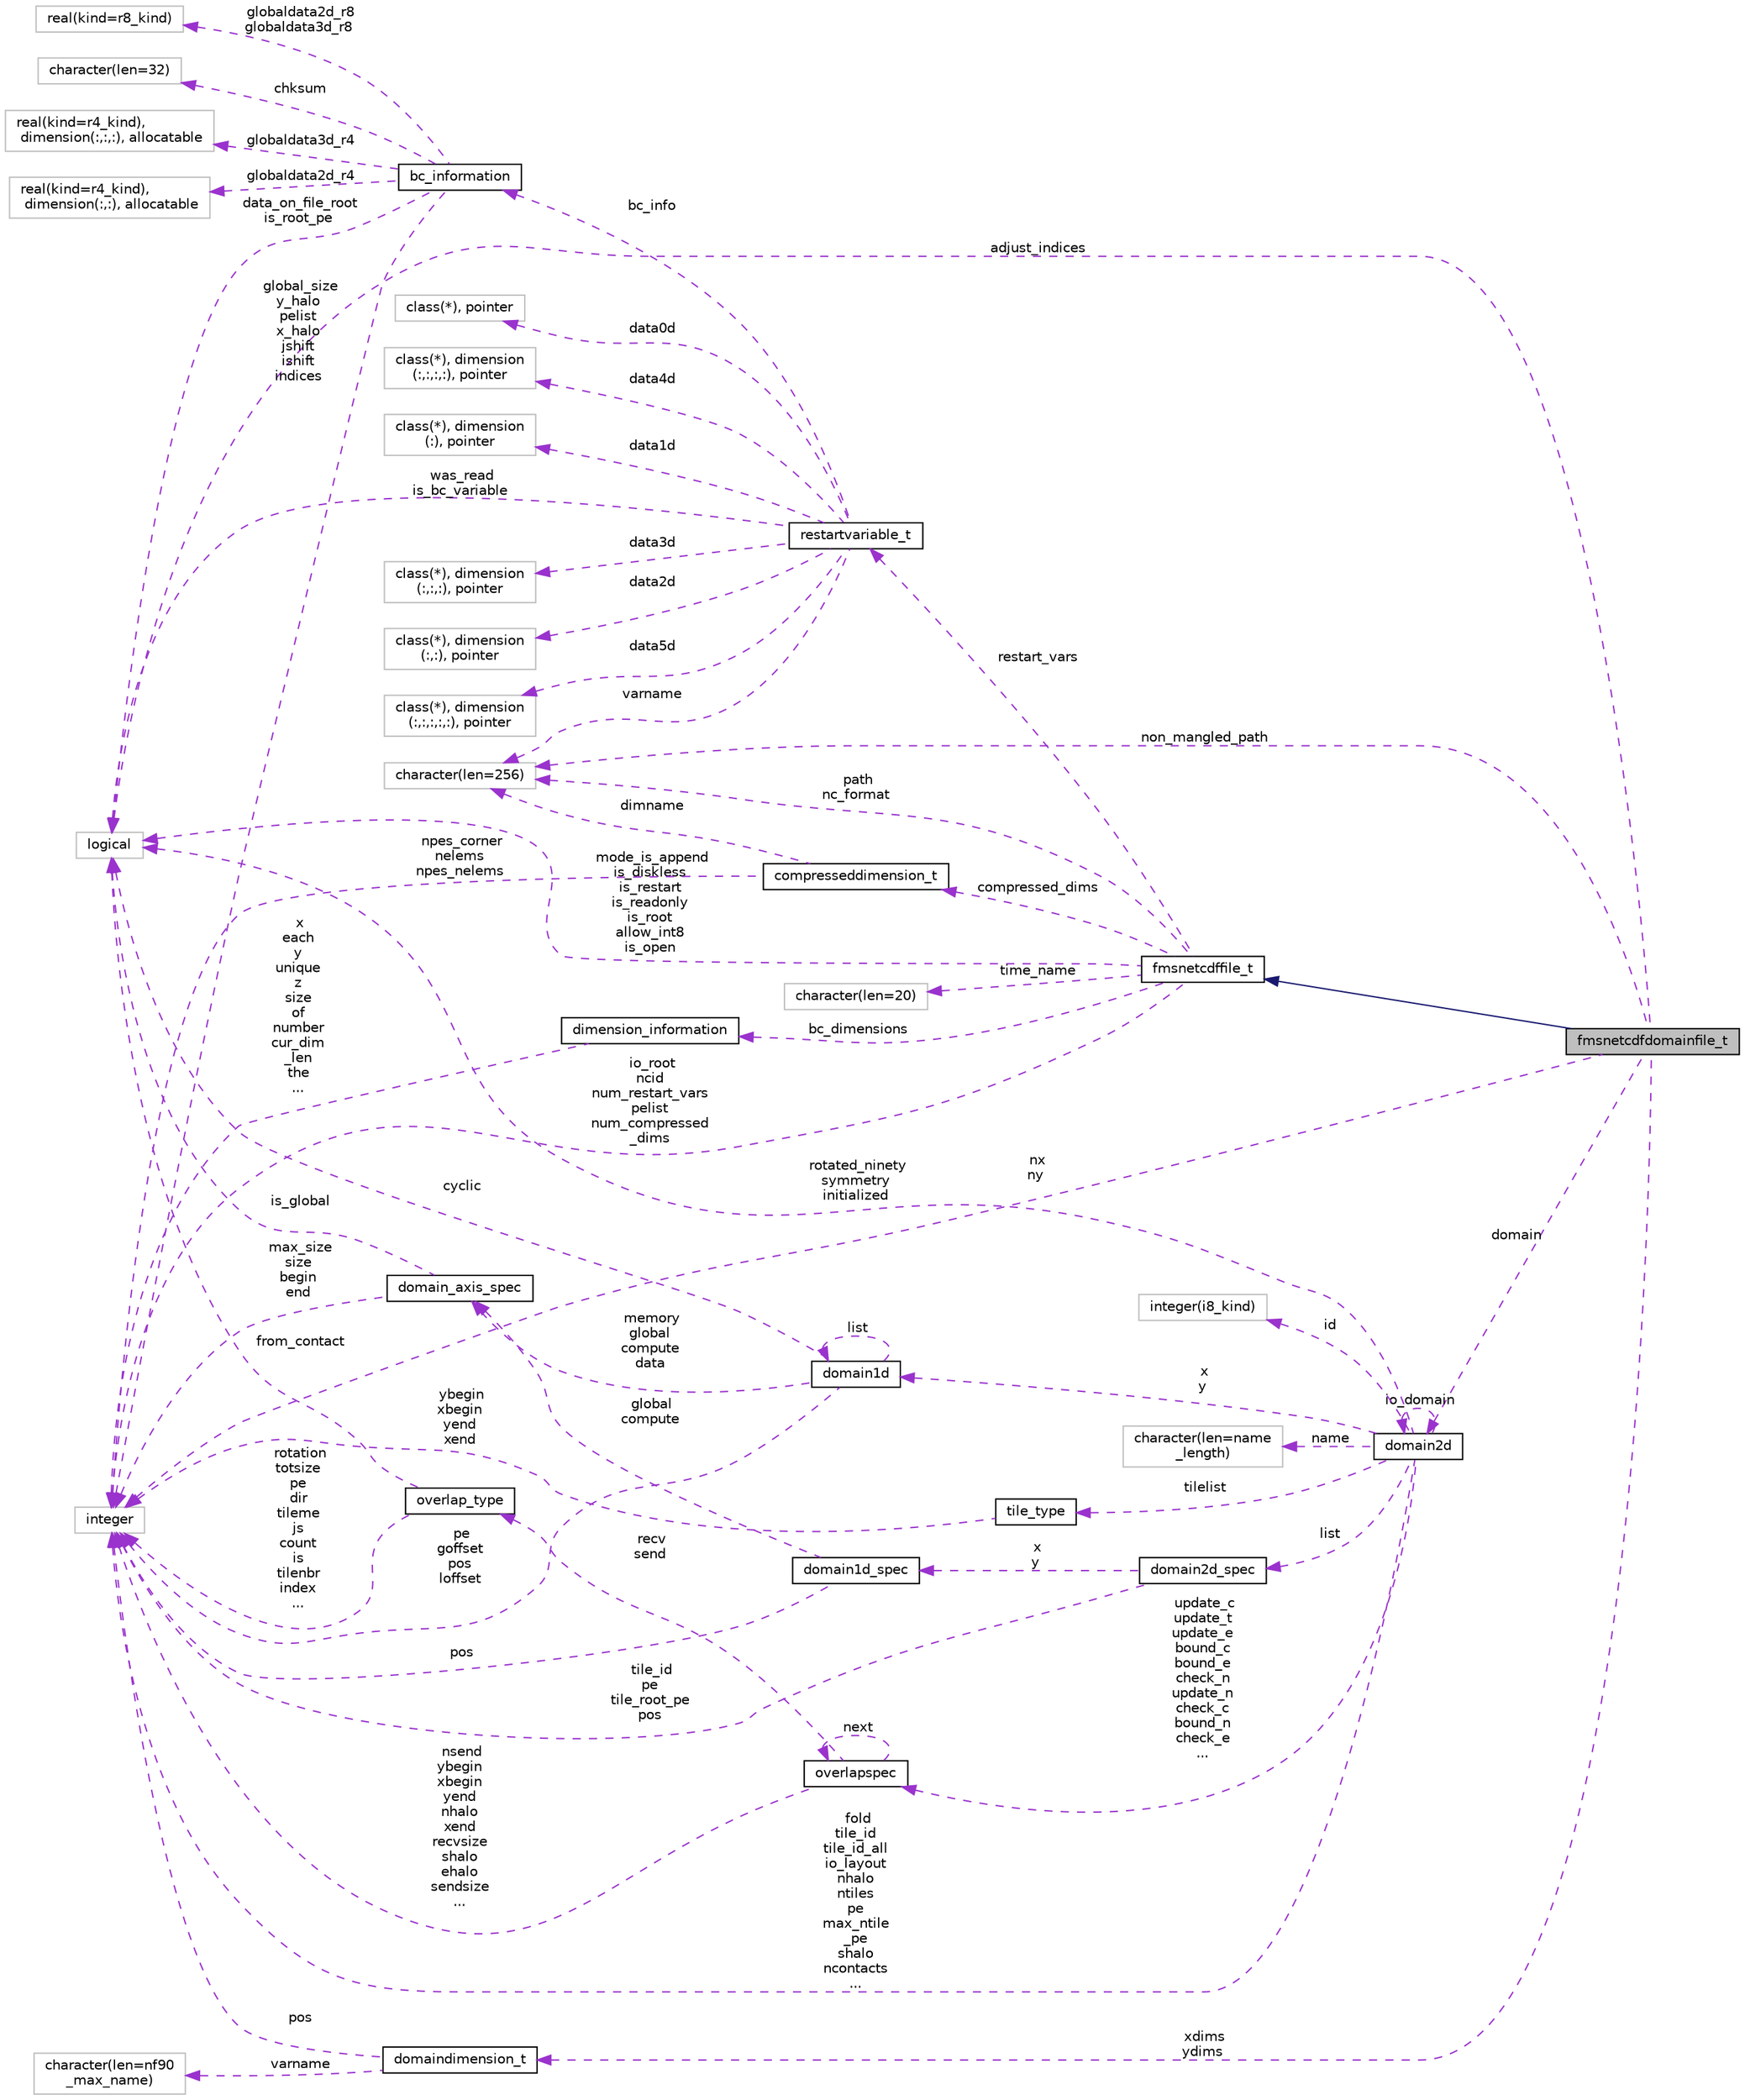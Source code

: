 digraph "fmsnetcdfdomainfile_t"
{
 // INTERACTIVE_SVG=YES
 // LATEX_PDF_SIZE
  edge [fontname="Helvetica",fontsize="10",labelfontname="Helvetica",labelfontsize="10"];
  node [fontname="Helvetica",fontsize="10",shape=record];
  rankdir="LR";
  Node1 [label="fmsnetcdfdomainfile_t",height=0.2,width=0.4,color="black", fillcolor="grey75", style="filled", fontcolor="black",tooltip="netcdf domain file type."];
  Node2 -> Node1 [dir="back",color="midnightblue",fontsize="10",style="solid",fontname="Helvetica"];
  Node2 [label="fmsnetcdffile_t",height=0.2,width=0.4,color="black", fillcolor="white", style="filled",URL="$group__netcdf__io__mod.html#structnetcdf__io__mod_1_1fmsnetcdffile__t",tooltip="Netcdf file type."];
  Node3 -> Node2 [dir="back",color="darkorchid3",fontsize="10",style="dashed",label=" mode_is_append\nis_diskless\nis_restart\nis_readonly\nis_root\nallow_int8\nis_open" ,fontname="Helvetica"];
  Node3 [label="logical",height=0.2,width=0.4,color="grey75", fillcolor="white", style="filled",tooltip=" "];
  Node4 -> Node2 [dir="back",color="darkorchid3",fontsize="10",style="dashed",label=" path\nnc_format" ,fontname="Helvetica"];
  Node4 [label="character(len=256)",height=0.2,width=0.4,color="grey75", fillcolor="white", style="filled",tooltip=" "];
  Node5 -> Node2 [dir="back",color="darkorchid3",fontsize="10",style="dashed",label=" time_name" ,fontname="Helvetica"];
  Node5 [label="character(len=20)",height=0.2,width=0.4,color="grey75", fillcolor="white", style="filled",tooltip=" "];
  Node6 -> Node2 [dir="back",color="darkorchid3",fontsize="10",style="dashed",label=" compressed_dims" ,fontname="Helvetica"];
  Node6 [label="compresseddimension_t",height=0.2,width=0.4,color="black", fillcolor="white", style="filled",URL="$group__netcdf__io__mod.html#structnetcdf__io__mod_1_1compresseddimension__t",tooltip="Compressed dimension."];
  Node4 -> Node6 [dir="back",color="darkorchid3",fontsize="10",style="dashed",label=" dimname" ,fontname="Helvetica"];
  Node7 -> Node6 [dir="back",color="darkorchid3",fontsize="10",style="dashed",label=" npes_corner\nnelems\nnpes_nelems" ,fontname="Helvetica"];
  Node7 [label="integer",height=0.2,width=0.4,color="grey75", fillcolor="white", style="filled",tooltip=" "];
  Node8 -> Node2 [dir="back",color="darkorchid3",fontsize="10",style="dashed",label=" bc_dimensions" ,fontname="Helvetica"];
  Node8 [label="dimension_information",height=0.2,width=0.4,color="black", fillcolor="white", style="filled",URL="$group__netcdf__io__mod.html#structnetcdf__io__mod_1_1dimension__information",tooltip="information about the current dimensions for regional restart variables"];
  Node7 -> Node8 [dir="back",color="darkorchid3",fontsize="10",style="dashed",label=" x\neach\ny\nunique\nz\nsize\nof\nnumber\ncur_dim\l_len\nthe\n..." ,fontname="Helvetica"];
  Node9 -> Node2 [dir="back",color="darkorchid3",fontsize="10",style="dashed",label=" restart_vars" ,fontname="Helvetica"];
  Node9 [label="restartvariable_t",height=0.2,width=0.4,color="black", fillcolor="white", style="filled",URL="$group__netcdf__io__mod.html#structnetcdf__io__mod_1_1restartvariable__t",tooltip="Restart variable."];
  Node3 -> Node9 [dir="back",color="darkorchid3",fontsize="10",style="dashed",label=" was_read\nis_bc_variable" ,fontname="Helvetica"];
  Node10 -> Node9 [dir="back",color="darkorchid3",fontsize="10",style="dashed",label=" data3d" ,fontname="Helvetica"];
  Node10 [label="class(*), dimension\l(:,:,:), pointer",height=0.2,width=0.4,color="grey75", fillcolor="white", style="filled",tooltip=" "];
  Node11 -> Node9 [dir="back",color="darkorchid3",fontsize="10",style="dashed",label=" data2d" ,fontname="Helvetica"];
  Node11 [label="class(*), dimension\l(:,:), pointer",height=0.2,width=0.4,color="grey75", fillcolor="white", style="filled",tooltip=" "];
  Node12 -> Node9 [dir="back",color="darkorchid3",fontsize="10",style="dashed",label=" data5d" ,fontname="Helvetica"];
  Node12 [label="class(*), dimension\l(:,:,:,:,:), pointer",height=0.2,width=0.4,color="grey75", fillcolor="white", style="filled",tooltip=" "];
  Node13 -> Node9 [dir="back",color="darkorchid3",fontsize="10",style="dashed",label=" data0d" ,fontname="Helvetica"];
  Node13 [label="class(*), pointer",height=0.2,width=0.4,color="grey75", fillcolor="white", style="filled",tooltip=" "];
  Node4 -> Node9 [dir="back",color="darkorchid3",fontsize="10",style="dashed",label=" varname" ,fontname="Helvetica"];
  Node14 -> Node9 [dir="back",color="darkorchid3",fontsize="10",style="dashed",label=" data4d" ,fontname="Helvetica"];
  Node14 [label="class(*), dimension\l(:,:,:,:), pointer",height=0.2,width=0.4,color="grey75", fillcolor="white", style="filled",tooltip=" "];
  Node15 -> Node9 [dir="back",color="darkorchid3",fontsize="10",style="dashed",label=" data1d" ,fontname="Helvetica"];
  Node15 [label="class(*), dimension\l(:), pointer",height=0.2,width=0.4,color="grey75", fillcolor="white", style="filled",tooltip=" "];
  Node16 -> Node9 [dir="back",color="darkorchid3",fontsize="10",style="dashed",label=" bc_info" ,fontname="Helvetica"];
  Node16 [label="bc_information",height=0.2,width=0.4,color="black", fillcolor="white", style="filled",URL="$group__netcdf__io__mod.html#structnetcdf__io__mod_1_1bc__information",tooltip="information needed fr regional restart variables"];
  Node3 -> Node16 [dir="back",color="darkorchid3",fontsize="10",style="dashed",label=" data_on_file_root\nis_root_pe" ,fontname="Helvetica"];
  Node17 -> Node16 [dir="back",color="darkorchid3",fontsize="10",style="dashed",label=" globaldata2d_r8\nglobaldata3d_r8" ,fontname="Helvetica"];
  Node17 [label="real(kind=r8_kind)",height=0.2,width=0.4,color="grey75", fillcolor="white", style="filled",tooltip=" "];
  Node18 -> Node16 [dir="back",color="darkorchid3",fontsize="10",style="dashed",label=" chksum" ,fontname="Helvetica"];
  Node18 [label="character(len=32)",height=0.2,width=0.4,color="grey75", fillcolor="white", style="filled",tooltip=" "];
  Node7 -> Node16 [dir="back",color="darkorchid3",fontsize="10",style="dashed",label=" global_size\ny_halo\npelist\nx_halo\njshift\nishift\nindices" ,fontname="Helvetica"];
  Node19 -> Node16 [dir="back",color="darkorchid3",fontsize="10",style="dashed",label=" globaldata3d_r4" ,fontname="Helvetica"];
  Node19 [label="real(kind=r4_kind),\l dimension(:,:,:), allocatable",height=0.2,width=0.4,color="grey75", fillcolor="white", style="filled",tooltip=" "];
  Node20 -> Node16 [dir="back",color="darkorchid3",fontsize="10",style="dashed",label=" globaldata2d_r4" ,fontname="Helvetica"];
  Node20 [label="real(kind=r4_kind),\l dimension(:,:), allocatable",height=0.2,width=0.4,color="grey75", fillcolor="white", style="filled",tooltip=" "];
  Node7 -> Node2 [dir="back",color="darkorchid3",fontsize="10",style="dashed",label=" io_root\nncid\nnum_restart_vars\npelist\nnum_compressed\l_dims" ,fontname="Helvetica"];
  Node3 -> Node1 [dir="back",color="darkorchid3",fontsize="10",style="dashed",label=" adjust_indices" ,fontname="Helvetica"];
  Node21 -> Node1 [dir="back",color="darkorchid3",fontsize="10",style="dashed",label=" xdims\nydims" ,fontname="Helvetica"];
  Node21 [label="domaindimension_t",height=0.2,width=0.4,color="black", fillcolor="white", style="filled",URL="$group__fms__netcdf__domain__io__mod.html#structfms__netcdf__domain__io__mod_1_1domaindimension__t",tooltip="Domain variable."];
  Node22 -> Node21 [dir="back",color="darkorchid3",fontsize="10",style="dashed",label=" varname" ,fontname="Helvetica"];
  Node22 [label="character(len=nf90\l_max_name)",height=0.2,width=0.4,color="grey75", fillcolor="white", style="filled",tooltip=" "];
  Node7 -> Node21 [dir="back",color="darkorchid3",fontsize="10",style="dashed",label=" pos" ,fontname="Helvetica"];
  Node23 -> Node1 [dir="back",color="darkorchid3",fontsize="10",style="dashed",label=" domain" ,fontname="Helvetica"];
  Node23 [label="domain2d",height=0.2,width=0.4,color="black", fillcolor="white", style="filled",URL="$group__mpp__domains__mod.html#structmpp__domains__mod_1_1domain2d",tooltip="The domain2D type contains all the necessary information to define the global, compute and data domai..."];
  Node3 -> Node23 [dir="back",color="darkorchid3",fontsize="10",style="dashed",label=" rotated_ninety\nsymmetry\ninitialized" ,fontname="Helvetica"];
  Node24 -> Node23 [dir="back",color="darkorchid3",fontsize="10",style="dashed",label=" x\ny" ,fontname="Helvetica"];
  Node24 [label="domain1d",height=0.2,width=0.4,color="black", fillcolor="white", style="filled",URL="$group__mpp__domains__mod.html#structmpp__domains__mod_1_1domain1d",tooltip="One dimensional domain used to manage shared data access between pes."];
  Node3 -> Node24 [dir="back",color="darkorchid3",fontsize="10",style="dashed",label=" cyclic" ,fontname="Helvetica"];
  Node24 -> Node24 [dir="back",color="darkorchid3",fontsize="10",style="dashed",label=" list" ,fontname="Helvetica"];
  Node25 -> Node24 [dir="back",color="darkorchid3",fontsize="10",style="dashed",label=" memory\nglobal\ncompute\ndata" ,fontname="Helvetica"];
  Node25 [label="domain_axis_spec",height=0.2,width=0.4,color="black", fillcolor="white", style="filled",URL="$group__mpp__domains__mod.html#structmpp__domains__mod_1_1domain__axis__spec",tooltip="Used to specify index limits along an axis of a domain."];
  Node3 -> Node25 [dir="back",color="darkorchid3",fontsize="10",style="dashed",label=" is_global" ,fontname="Helvetica"];
  Node7 -> Node25 [dir="back",color="darkorchid3",fontsize="10",style="dashed",label=" max_size\nsize\nbegin\nend" ,fontname="Helvetica"];
  Node7 -> Node24 [dir="back",color="darkorchid3",fontsize="10",style="dashed",label=" pe\ngoffset\npos\nloffset" ,fontname="Helvetica"];
  Node26 -> Node23 [dir="back",color="darkorchid3",fontsize="10",style="dashed",label=" id" ,fontname="Helvetica"];
  Node26 [label="integer(i8_kind)",height=0.2,width=0.4,color="grey75", fillcolor="white", style="filled",tooltip=" "];
  Node23 -> Node23 [dir="back",color="darkorchid3",fontsize="10",style="dashed",label=" io_domain" ,fontname="Helvetica"];
  Node27 -> Node23 [dir="back",color="darkorchid3",fontsize="10",style="dashed",label=" update_c\nupdate_t\nupdate_e\nbound_c\nbound_e\ncheck_n\nupdate_n\ncheck_c\nbound_n\ncheck_e\n..." ,fontname="Helvetica"];
  Node27 [label="overlapspec",height=0.2,width=0.4,color="black", fillcolor="white", style="filled",URL="$group__mpp__domains__mod.html#structmpp__domains__mod_1_1overlapspec",tooltip="Private type for overlap specifications."];
  Node28 -> Node27 [dir="back",color="darkorchid3",fontsize="10",style="dashed",label=" recv\nsend" ,fontname="Helvetica"];
  Node28 [label="overlap_type",height=0.2,width=0.4,color="black", fillcolor="white", style="filled",URL="$group__mpp__domains__mod.html#structmpp__domains__mod_1_1overlap__type",tooltip="Type for overlapping data."];
  Node3 -> Node28 [dir="back",color="darkorchid3",fontsize="10",style="dashed",label=" from_contact" ,fontname="Helvetica"];
  Node7 -> Node28 [dir="back",color="darkorchid3",fontsize="10",style="dashed",label=" rotation\ntotsize\npe\ndir\ntileme\njs\ncount\nis\ntilenbr\nindex\n..." ,fontname="Helvetica"];
  Node27 -> Node27 [dir="back",color="darkorchid3",fontsize="10",style="dashed",label=" next" ,fontname="Helvetica"];
  Node7 -> Node27 [dir="back",color="darkorchid3",fontsize="10",style="dashed",label=" nsend\nybegin\nxbegin\nyend\nnhalo\nxend\nrecvsize\nshalo\nehalo\nsendsize\n..." ,fontname="Helvetica"];
  Node29 -> Node23 [dir="back",color="darkorchid3",fontsize="10",style="dashed",label=" list" ,fontname="Helvetica"];
  Node29 [label="domain2d_spec",height=0.2,width=0.4,color="black", fillcolor="white", style="filled",URL="$group__mpp__domains__mod.html#structmpp__domains__mod_1_1domain2d__spec",tooltip="Private type to specify multiple index limits and pe information for a 2D domain."];
  Node30 -> Node29 [dir="back",color="darkorchid3",fontsize="10",style="dashed",label=" x\ny" ,fontname="Helvetica"];
  Node30 [label="domain1d_spec",height=0.2,width=0.4,color="black", fillcolor="white", style="filled",URL="$group__mpp__domains__mod.html#structmpp__domains__mod_1_1domain1d__spec",tooltip="A private type used to specify index limits for a domain decomposition."];
  Node25 -> Node30 [dir="back",color="darkorchid3",fontsize="10",style="dashed",label=" global\ncompute" ,fontname="Helvetica"];
  Node7 -> Node30 [dir="back",color="darkorchid3",fontsize="10",style="dashed",label=" pos" ,fontname="Helvetica"];
  Node7 -> Node29 [dir="back",color="darkorchid3",fontsize="10",style="dashed",label=" tile_id\npe\ntile_root_pe\npos" ,fontname="Helvetica"];
  Node31 -> Node23 [dir="back",color="darkorchid3",fontsize="10",style="dashed",label=" tilelist" ,fontname="Helvetica"];
  Node31 [label="tile_type",height=0.2,width=0.4,color="black", fillcolor="white", style="filled",URL="$group__mpp__domains__mod.html#structmpp__domains__mod_1_1tile__type",tooltip="Upper and lower x and y bounds for a tile."];
  Node7 -> Node31 [dir="back",color="darkorchid3",fontsize="10",style="dashed",label=" ybegin\nxbegin\nyend\nxend" ,fontname="Helvetica"];
  Node7 -> Node23 [dir="back",color="darkorchid3",fontsize="10",style="dashed",label=" fold\ntile_id\ntile_id_all\nio_layout\nnhalo\nntiles\npe\nmax_ntile\l_pe\nshalo\nncontacts\n..." ,fontname="Helvetica"];
  Node32 -> Node23 [dir="back",color="darkorchid3",fontsize="10",style="dashed",label=" name" ,fontname="Helvetica"];
  Node32 [label="character(len=name\l_length)",height=0.2,width=0.4,color="grey75", fillcolor="white", style="filled",tooltip=" "];
  Node4 -> Node1 [dir="back",color="darkorchid3",fontsize="10",style="dashed",label=" non_mangled_path" ,fontname="Helvetica"];
  Node7 -> Node1 [dir="back",color="darkorchid3",fontsize="10",style="dashed",label=" nx\nny" ,fontname="Helvetica"];
}
